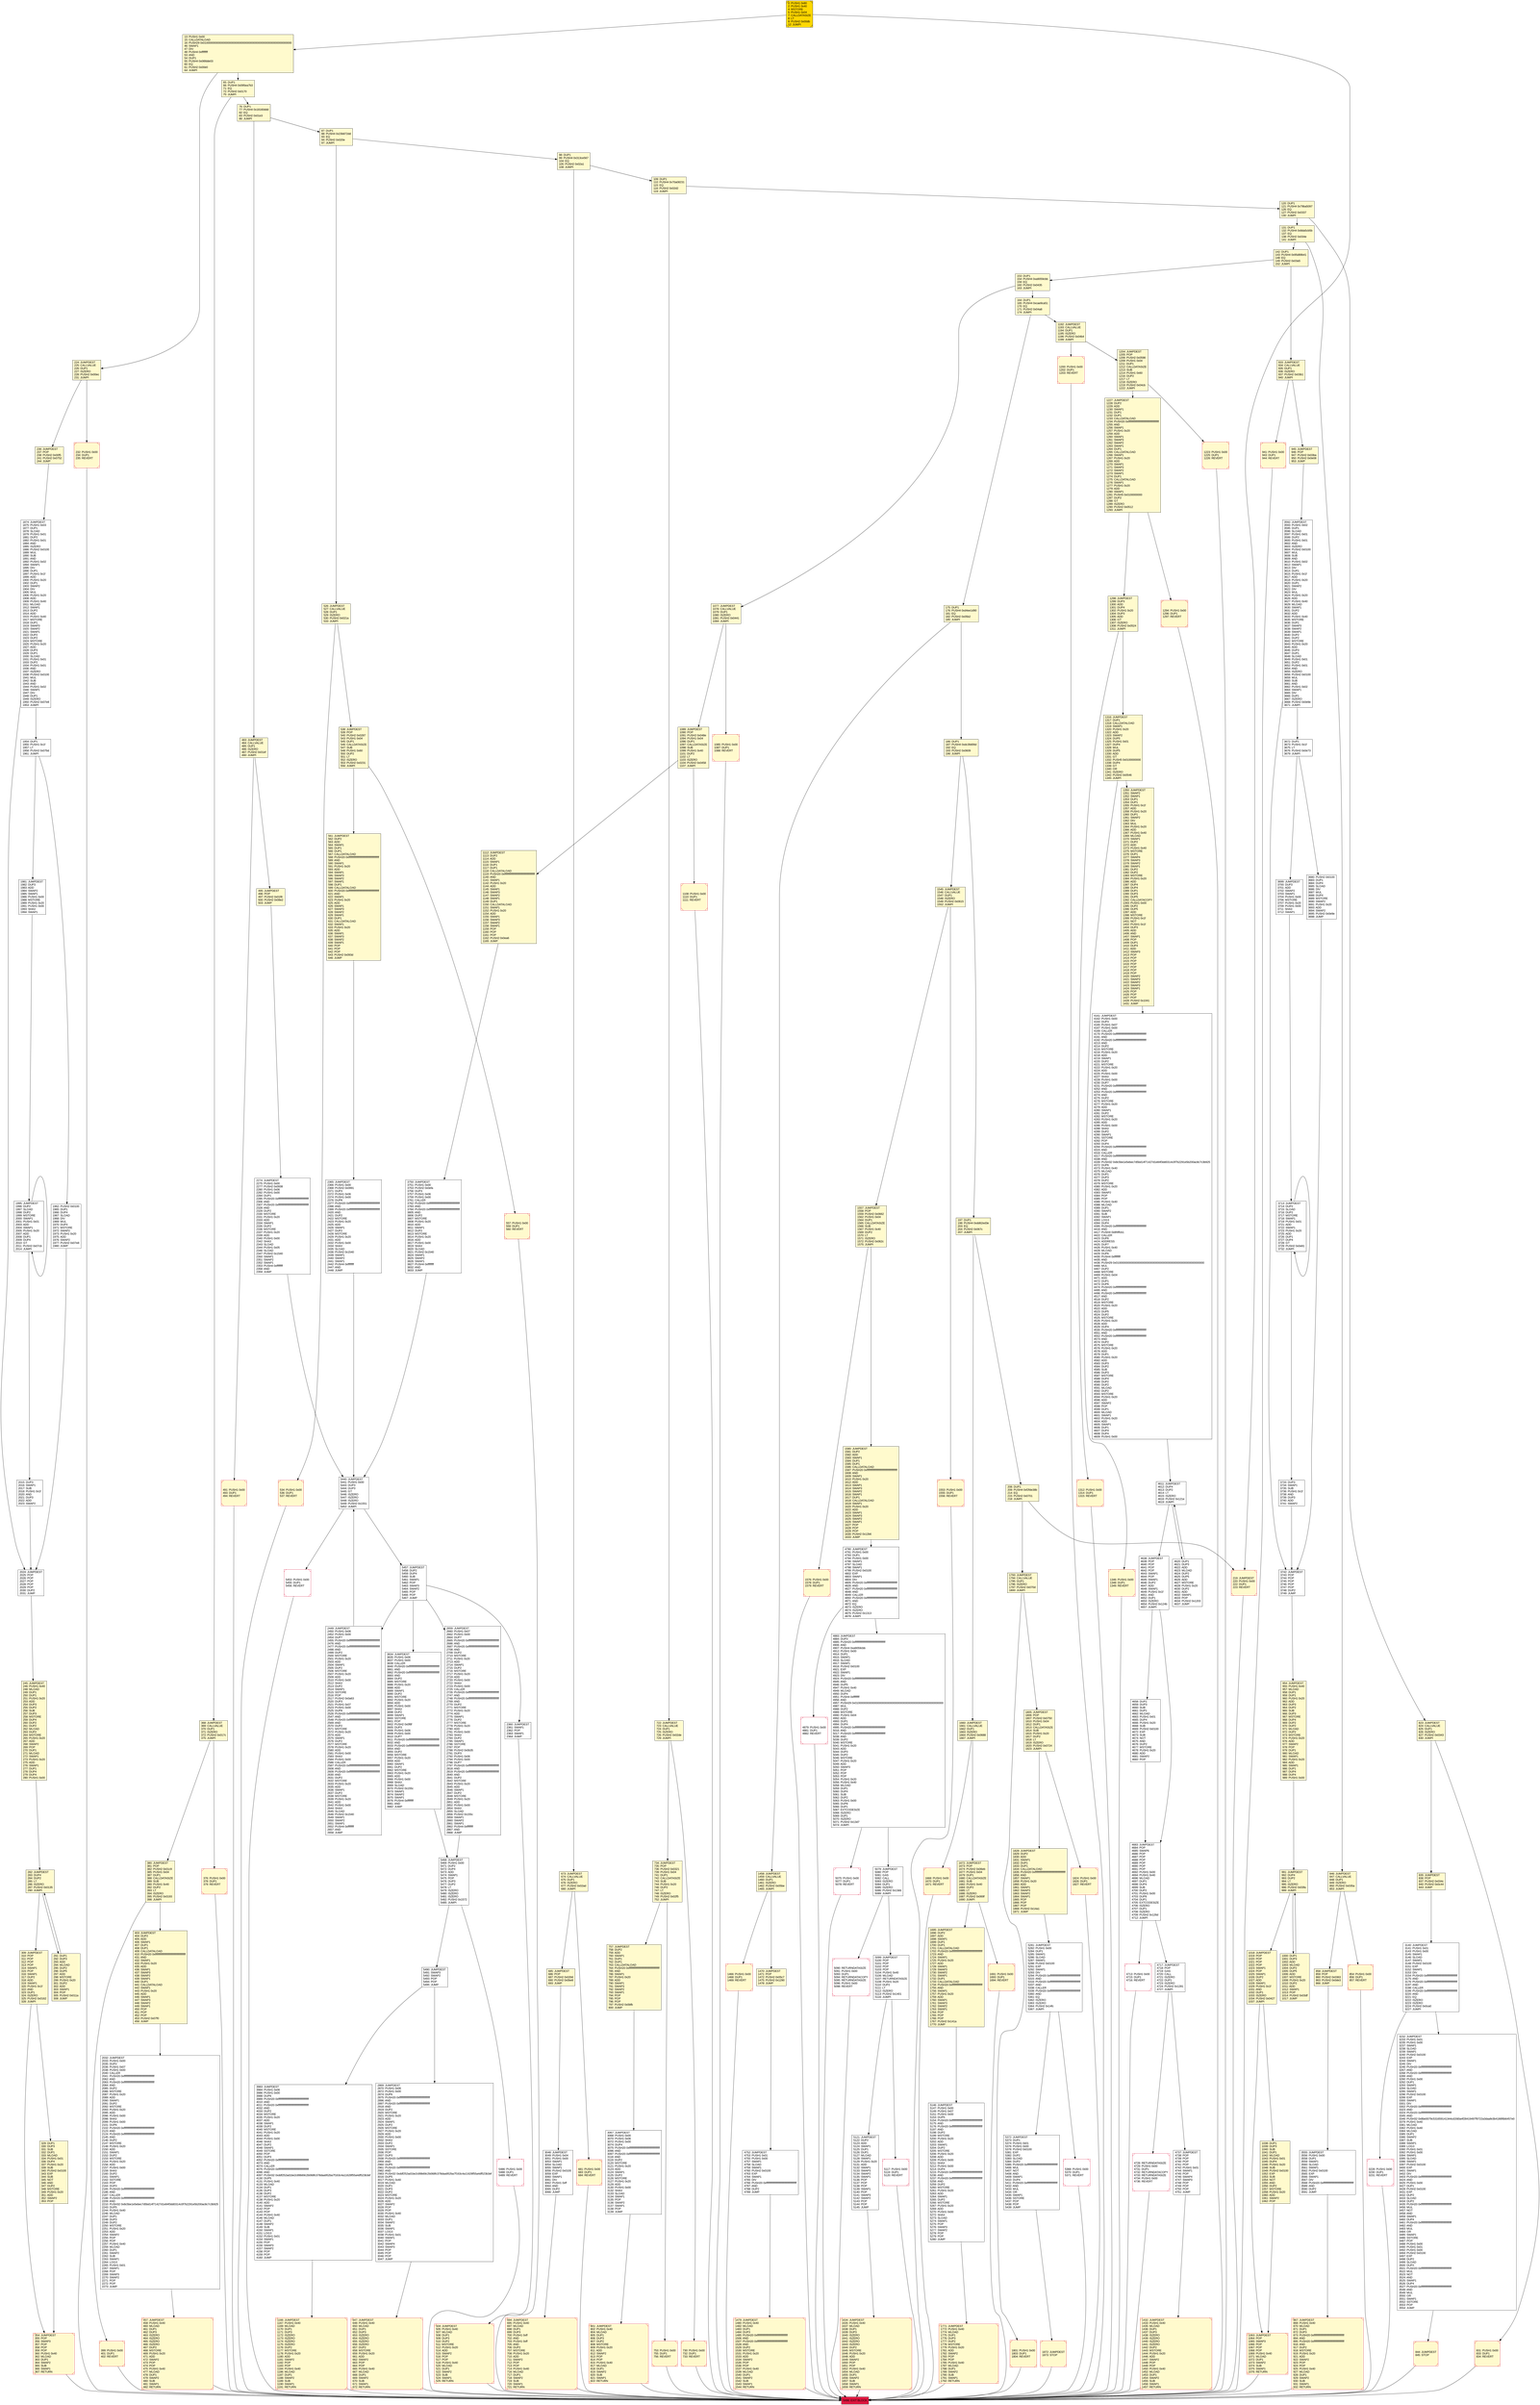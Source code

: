 digraph G {
bgcolor=transparent rankdir=UD;
node [shape=box style=filled color=black fillcolor=white fontname=arial fontcolor=black];
4611 [label="4611: JUMPDEST\l4612: DUP4\l4613: DUP2\l4614: LT\l4615: ISZERO\l4616: PUSH2 0x121e\l4619: JUMPI\l" ];
186 [label="186: DUP1\l187: PUSH4 0xdc39d06d\l192: EQ\l193: PUSH2 0x0609\l196: JUMPI\l" fillcolor=lemonchiffon ];
694 [label="694: JUMPDEST\l695: PUSH1 0x40\l697: MLOAD\l698: DUP1\l699: DUP3\l700: PUSH1 0xff\l702: AND\l703: PUSH1 0xff\l705: AND\l706: DUP2\l707: MSTORE\l708: PUSH1 0x20\l710: ADD\l711: SWAP2\l712: POP\l713: POP\l714: PUSH1 0x40\l716: MLOAD\l717: DUP1\l718: SWAP2\l719: SUB\l720: SWAP1\l721: RETURN\l" fillcolor=lemonchiffon shape=Msquare color=crimson ];
1038 [label="1038: DUP1\l1039: DUP3\l1040: SUB\l1041: DUP1\l1042: MLOAD\l1043: PUSH1 0x01\l1045: DUP4\l1046: PUSH1 0x20\l1048: SUB\l1049: PUSH2 0x0100\l1052: EXP\l1053: SUB\l1054: NOT\l1055: AND\l1056: DUP2\l1057: MSTORE\l1058: PUSH1 0x20\l1060: ADD\l1061: SWAP2\l1062: POP\l" fillcolor=lemonchiffon ];
681 [label="681: PUSH1 0x00\l683: DUP1\l684: REVERT\l" fillcolor=lemonchiffon shape=Msquare color=crimson ];
954 [label="954: JUMPDEST\l955: PUSH1 0x40\l957: MLOAD\l958: DUP1\l959: DUP1\l960: PUSH1 0x20\l962: ADD\l963: DUP3\l964: DUP2\l965: SUB\l966: DUP3\l967: MSTORE\l968: DUP4\l969: DUP2\l970: DUP2\l971: MLOAD\l972: DUP2\l973: MSTORE\l974: PUSH1 0x20\l976: ADD\l977: SWAP2\l978: POP\l979: DUP1\l980: MLOAD\l981: SWAP1\l982: PUSH1 0x20\l984: ADD\l985: SWAP1\l986: DUP1\l987: DUP4\l988: DUP4\l989: PUSH1 0x00\l" fillcolor=lemonchiffon ];
5468 [label="5468: JUMPDEST\l5469: PUSH1 0x00\l5471: DUP2\l5472: DUP4\l5473: ADD\l5474: SWAP1\l5475: POP\l5476: DUP3\l5477: DUP2\l5478: LT\l5479: ISZERO\l5480: ISZERO\l5481: ISZERO\l5482: PUSH2 0x1572\l5485: JUMPI\l" ];
823 [label="823: JUMPDEST\l824: CALLVALUE\l825: DUP1\l826: ISZERO\l827: PUSH2 0x0343\l830: JUMPI\l" fillcolor=lemonchiffon ];
941 [label="941: PUSH1 0x00\l943: DUP1\l944: REVERT\l" fillcolor=lemonchiffon shape=Msquare color=crimson ];
4752 [label="4752: JUMPDEST\l4753: PUSH1 0x01\l4755: PUSH1 0x00\l4757: SWAP1\l4758: SLOAD\l4759: SWAP1\l4760: PUSH2 0x0100\l4763: EXP\l4764: SWAP1\l4765: DIV\l4766: PUSH20 0xffffffffffffffffffffffffffffffffffffffff\l4787: AND\l4788: DUP2\l4789: JUMP\l" ];
291 [label="291: DUP1\l292: DUP3\l293: ADD\l294: MLOAD\l295: DUP2\l296: DUP5\l297: ADD\l298: MSTORE\l299: PUSH1 0x20\l301: DUP2\l302: ADD\l303: SWAP1\l304: POP\l305: PUSH2 0x011a\l308: JUMP\l" fillcolor=lemonchiffon ];
1200 [label="1200: PUSH1 0x00\l1202: DUP1\l1203: REVERT\l" fillcolor=lemonchiffon shape=Msquare color=crimson ];
380 [label="380: JUMPDEST\l381: POP\l382: PUSH2 0x01c9\l385: PUSH1 0x04\l387: DUP1\l388: CALLDATASIZE\l389: SUB\l390: PUSH1 0x40\l392: DUP2\l393: LT\l394: ISZERO\l395: PUSH2 0x0193\l398: JUMPI\l" fillcolor=lemonchiffon ];
13 [label="13: PUSH1 0x00\l15: CALLDATALOAD\l16: PUSH29 0x0100000000000000000000000000000000000000000000000000000000\l46: SWAP1\l47: DIV\l48: PUSH4 0xffffffff\l53: AND\l54: DUP1\l55: PUSH4 0x06fdde03\l60: EQ\l61: PUSH2 0x00e0\l64: JUMPI\l" fillcolor=lemonchiffon ];
153 [label="153: DUP1\l154: PUSH4 0xa9059cbb\l159: EQ\l160: PUSH2 0x0435\l163: JUMPI\l" fillcolor=lemonchiffon ];
1458 [label="1458: JUMPDEST\l1459: CALLVALUE\l1460: DUP1\l1461: ISZERO\l1462: PUSH2 0x05be\l1465: JUMPI\l" fillcolor=lemonchiffon ];
1350 [label="1350: JUMPDEST\l1351: SWAP2\l1352: SWAP1\l1353: DUP1\l1354: DUP1\l1355: PUSH1 0x1f\l1357: ADD\l1358: PUSH1 0x20\l1360: DUP1\l1361: SWAP2\l1362: DIV\l1363: MUL\l1364: PUSH1 0x20\l1366: ADD\l1367: PUSH1 0x40\l1369: MLOAD\l1370: SWAP1\l1371: DUP2\l1372: ADD\l1373: PUSH1 0x40\l1375: MSTORE\l1376: DUP1\l1377: SWAP4\l1378: SWAP3\l1379: SWAP2\l1380: SWAP1\l1381: DUP2\l1382: DUP2\l1383: MSTORE\l1384: PUSH1 0x20\l1386: ADD\l1387: DUP4\l1388: DUP4\l1389: DUP1\l1390: DUP3\l1391: DUP5\l1392: CALLDATACOPY\l1393: PUSH1 0x00\l1395: DUP2\l1396: DUP5\l1397: ADD\l1398: MSTORE\l1399: PUSH1 0x1f\l1401: NOT\l1402: PUSH1 0x1f\l1404: DUP3\l1405: ADD\l1406: AND\l1407: SWAP1\l1408: POP\l1409: DUP1\l1410: DUP4\l1411: ADD\l1412: SWAP3\l1413: POP\l1414: POP\l1415: POP\l1416: POP\l1417: POP\l1418: POP\l1419: POP\l1420: SWAP2\l1421: SWAP3\l1422: SWAP2\l1423: SWAP3\l1424: SWAP1\l1425: POP\l1426: POP\l1427: POP\l1428: PUSH2 0x1041\l1431: JUMP\l" fillcolor=lemonchiffon ];
1466 [label="1466: PUSH1 0x00\l1468: DUP1\l1469: REVERT\l" fillcolor=lemonchiffon shape=Msquare color=crimson ];
1580 [label="1580: JUMPDEST\l1581: DUP2\l1582: ADD\l1583: SWAP1\l1584: DUP1\l1585: DUP1\l1586: CALLDATALOAD\l1587: PUSH20 0xffffffffffffffffffffffffffffffffffffffff\l1608: AND\l1609: SWAP1\l1610: PUSH1 0x20\l1612: ADD\l1613: SWAP1\l1614: SWAP3\l1615: SWAP2\l1616: SWAP1\l1617: DUP1\l1618: CALLDATALOAD\l1619: SWAP1\l1620: PUSH1 0x20\l1622: ADD\l1623: SWAP1\l1624: SWAP3\l1625: SWAP2\l1626: SWAP1\l1627: POP\l1628: POP\l1629: POP\l1630: PUSH2 0x12b6\l1633: JUMP\l" fillcolor=lemonchiffon ];
3232 [label="3232: JUMPDEST\l3233: PUSH1 0x01\l3235: PUSH1 0x00\l3237: SWAP1\l3238: SLOAD\l3239: SWAP1\l3240: PUSH2 0x0100\l3243: EXP\l3244: SWAP1\l3245: DIV\l3246: PUSH20 0xffffffffffffffffffffffffffffffffffffffff\l3267: AND\l3268: PUSH20 0xffffffffffffffffffffffffffffffffffffffff\l3289: AND\l3290: PUSH1 0x00\l3292: DUP1\l3293: SWAP1\l3294: SLOAD\l3295: SWAP1\l3296: PUSH2 0x0100\l3299: EXP\l3300: SWAP1\l3301: DIV\l3302: PUSH20 0xffffffffffffffffffffffffffffffffffffffff\l3323: AND\l3324: PUSH20 0xffffffffffffffffffffffffffffffffffffffff\l3345: AND\l3346: PUSH32 0x8be0079c531659141344cd1fd0a4f28419497f9722a3daafe3b4186f6b6457e0\l3379: PUSH1 0x40\l3381: MLOAD\l3382: PUSH1 0x40\l3384: MLOAD\l3385: DUP1\l3386: SWAP2\l3387: SUB\l3388: SWAP1\l3389: LOG3\l3390: PUSH1 0x01\l3392: PUSH1 0x00\l3394: SWAP1\l3395: SLOAD\l3396: SWAP1\l3397: PUSH2 0x0100\l3400: EXP\l3401: SWAP1\l3402: DIV\l3403: PUSH20 0xffffffffffffffffffffffffffffffffffffffff\l3424: AND\l3425: PUSH1 0x00\l3427: DUP1\l3428: PUSH2 0x0100\l3431: EXP\l3432: DUP2\l3433: SLOAD\l3434: DUP2\l3435: PUSH20 0xffffffffffffffffffffffffffffffffffffffff\l3456: MUL\l3457: NOT\l3458: AND\l3459: SWAP1\l3460: DUP4\l3461: PUSH20 0xffffffffffffffffffffffffffffffffffffffff\l3482: AND\l3483: MUL\l3484: OR\l3485: SWAP1\l3486: SSTORE\l3487: POP\l3488: PUSH1 0x00\l3490: PUSH1 0x01\l3492: PUSH1 0x00\l3494: PUSH2 0x0100\l3497: EXP\l3498: DUP2\l3499: SLOAD\l3500: DUP2\l3501: PUSH20 0xffffffffffffffffffffffffffffffffffffffff\l3522: MUL\l3523: NOT\l3524: AND\l3525: SWAP1\l3526: DUP4\l3527: PUSH20 0xffffffffffffffffffffffffffffffffffffffff\l3548: AND\l3549: MUL\l3550: OR\l3551: SWAP1\l3552: SSTORE\l3553: POP\l3554: JUMP\l" ];
3680 [label="3680: PUSH2 0x0100\l3683: DUP1\l3684: DUP4\l3685: SLOAD\l3686: DIV\l3687: MUL\l3688: DUP4\l3689: MSTORE\l3690: SWAP2\l3691: PUSH1 0x20\l3693: ADD\l3694: SWAP2\l3695: PUSH2 0x0e9e\l3698: JUMP\l" ];
3592 [label="3592: JUMPDEST\l3593: PUSH1 0x02\l3595: DUP1\l3596: SLOAD\l3597: PUSH1 0x01\l3599: DUP2\l3600: PUSH1 0x01\l3602: AND\l3603: ISZERO\l3604: PUSH2 0x0100\l3607: MUL\l3608: SUB\l3609: AND\l3610: PUSH1 0x02\l3612: SWAP1\l3613: DIV\l3614: DUP1\l3615: PUSH1 0x1f\l3617: ADD\l3618: PUSH1 0x20\l3620: DUP1\l3621: SWAP2\l3622: DIV\l3623: MUL\l3624: PUSH1 0x20\l3626: ADD\l3627: PUSH1 0x40\l3629: MLOAD\l3630: SWAP1\l3631: DUP2\l3632: ADD\l3633: PUSH1 0x40\l3635: MSTORE\l3636: DUP1\l3637: SWAP3\l3638: SWAP2\l3639: SWAP1\l3640: DUP2\l3641: DUP2\l3642: MSTORE\l3643: PUSH1 0x20\l3645: ADD\l3646: DUP3\l3647: DUP1\l3648: SLOAD\l3649: PUSH1 0x01\l3651: DUP2\l3652: PUSH1 0x01\l3654: AND\l3655: ISZERO\l3656: PUSH2 0x0100\l3659: MUL\l3660: SUB\l3661: AND\l3662: PUSH1 0x02\l3664: SWAP1\l3665: DIV\l3666: DUP1\l3667: ISZERO\l3668: PUSH2 0x0e9e\l3671: JUMPI\l" ];
1668 [label="1668: PUSH1 0x00\l1670: DUP1\l1671: REVERT\l" fillcolor=lemonchiffon shape=Msquare color=crimson ];
1545 [label="1545: JUMPDEST\l1546: CALLVALUE\l1547: DUP1\l1548: ISZERO\l1549: PUSH2 0x0615\l1552: JUMPI\l" fillcolor=lemonchiffon ];
1695 [label="1695: JUMPDEST\l1696: DUP2\l1697: ADD\l1698: SWAP1\l1699: DUP1\l1700: DUP1\l1701: CALLDATALOAD\l1702: PUSH20 0xffffffffffffffffffffffffffffffffffffffff\l1723: AND\l1724: SWAP1\l1725: PUSH1 0x20\l1727: ADD\l1728: SWAP1\l1729: SWAP3\l1730: SWAP2\l1731: SWAP1\l1732: DUP1\l1733: CALLDATALOAD\l1734: PUSH20 0xffffffffffffffffffffffffffffffffffffffff\l1755: AND\l1756: SWAP1\l1757: PUSH1 0x20\l1759: ADD\l1760: SWAP1\l1761: SWAP3\l1762: SWAP2\l1763: SWAP1\l1764: POP\l1765: POP\l1766: POP\l1767: PUSH2 0x141a\l1770: JUMP\l" fillcolor=lemonchiffon ];
131 [label="131: DUP1\l132: PUSH4 0x8da5cb5b\l137: EQ\l138: PUSH2 0x034e\l141: JUMPI\l" fillcolor=lemonchiffon ];
0 [label="0: PUSH1 0x80\l2: PUSH1 0x40\l4: MSTORE\l5: PUSH1 0x04\l7: CALLDATASIZE\l8: LT\l9: PUSH2 0x00db\l12: JUMPI\l" fillcolor=lemonchiffon shape=Msquare fillcolor=gold ];
399 [label="399: PUSH1 0x00\l401: DUP1\l402: REVERT\l" fillcolor=lemonchiffon shape=Msquare color=crimson ];
526 [label="526: JUMPDEST\l527: CALLVALUE\l528: DUP1\l529: ISZERO\l530: PUSH2 0x021a\l533: JUMPI\l" fillcolor=lemonchiffon ];
867 [label="867: JUMPDEST\l868: PUSH1 0x40\l870: MLOAD\l871: DUP1\l872: DUP3\l873: PUSH20 0xffffffffffffffffffffffffffffffffffffffff\l894: AND\l895: PUSH20 0xffffffffffffffffffffffffffffffffffffffff\l916: AND\l917: DUP2\l918: MSTORE\l919: PUSH1 0x20\l921: ADD\l922: SWAP2\l923: POP\l924: POP\l925: PUSH1 0x40\l927: MLOAD\l928: DUP1\l929: SWAP2\l930: SUB\l931: SWAP1\l932: RETURN\l" fillcolor=lemonchiffon shape=Msquare color=crimson ];
5099 [label="5099: JUMPDEST\l5100: POP\l5101: POP\l5102: POP\l5103: POP\l5104: PUSH1 0x40\l5106: MLOAD\l5107: RETURNDATASIZE\l5108: PUSH1 0x20\l5110: DUP2\l5111: LT\l5112: ISZERO\l5113: PUSH2 0x1401\l5116: JUMPI\l" ];
76 [label="76: DUP1\l77: PUSH4 0x18160ddd\l82: EQ\l83: PUSH2 0x01e3\l86: JUMPI\l" fillcolor=lemonchiffon ];
3048 [label="3048: JUMPDEST\l3049: PUSH1 0x04\l3051: PUSH1 0x00\l3053: SWAP1\l3054: SLOAD\l3055: SWAP1\l3056: PUSH2 0x0100\l3059: EXP\l3060: SWAP1\l3061: DIV\l3062: PUSH1 0xff\l3064: AND\l3065: DUP2\l3066: JUMP\l" ];
933 [label="933: JUMPDEST\l934: CALLVALUE\l935: DUP1\l936: ISZERO\l937: PUSH2 0x03b1\l940: JUMPI\l" fillcolor=lemonchiffon ];
197 [label="197: DUP1\l198: PUSH4 0xdd62ed3e\l203: EQ\l204: PUSH2 0x067c\l207: JUMPI\l" fillcolor=lemonchiffon ];
4737 [label="4737: JUMPDEST\l4738: POP\l4739: POP\l4740: POP\l4741: POP\l4742: PUSH1 0x01\l4744: SWAP1\l4745: POP\l4746: SWAP4\l4747: SWAP3\l4748: POP\l4749: POP\l4750: POP\l4751: JUMP\l" ];
1077 [label="1077: JUMPDEST\l1078: CALLVALUE\l1079: DUP1\l1080: ISZERO\l1081: PUSH2 0x0441\l1084: JUMPI\l" fillcolor=lemonchiffon ];
4658 [label="4658: DUP1\l4659: DUP3\l4660: SUB\l4661: DUP1\l4662: MLOAD\l4663: PUSH1 0x01\l4665: DUP4\l4666: PUSH1 0x20\l4668: SUB\l4669: PUSH2 0x0100\l4672: EXP\l4673: SUB\l4674: NOT\l4675: AND\l4676: DUP2\l4677: MSTORE\l4678: PUSH1 0x20\l4680: ADD\l4681: SWAP2\l4682: POP\l" ];
1691 [label="1691: PUSH1 0x00\l1693: DUP1\l1694: REVERT\l" fillcolor=lemonchiffon shape=Msquare color=crimson ];
1962 [label="1962: PUSH2 0x0100\l1965: DUP1\l1966: DUP4\l1967: SLOAD\l1968: DIV\l1969: MUL\l1970: DUP4\l1971: MSTORE\l1972: SWAP2\l1973: PUSH1 0x20\l1975: ADD\l1976: SWAP2\l1977: PUSH2 0x07e8\l1980: JUMP\l" ];
3228 [label="3228: PUSH1 0x00\l3230: DUP1\l3231: REVERT\l" shape=Msquare color=crimson ];
3672 [label="3672: DUP1\l3673: PUSH1 0x1f\l3675: LT\l3676: PUSH2 0x0e73\l3679: JUMPI\l" ];
329 [label="329: DUP1\l330: DUP3\l331: SUB\l332: DUP1\l333: MLOAD\l334: PUSH1 0x01\l336: DUP4\l337: PUSH1 0x20\l339: SUB\l340: PUSH2 0x0100\l343: EXP\l344: SUB\l345: NOT\l346: AND\l347: DUP2\l348: MSTORE\l349: PUSH1 0x20\l351: ADD\l352: SWAP2\l353: POP\l" fillcolor=lemonchiffon ];
5440 [label="5440: JUMPDEST\l5441: PUSH1 0x00\l5443: DUP3\l5444: DUP3\l5445: GT\l5446: ISZERO\l5447: ISZERO\l5448: ISZERO\l5449: PUSH2 0x1551\l5452: JUMPI\l" ];
561 [label="561: JUMPDEST\l562: DUP2\l563: ADD\l564: SWAP1\l565: DUP1\l566: DUP1\l567: CALLDATALOAD\l568: PUSH20 0xffffffffffffffffffffffffffffffffffffffff\l589: AND\l590: SWAP1\l591: PUSH1 0x20\l593: ADD\l594: SWAP1\l595: SWAP3\l596: SWAP2\l597: SWAP1\l598: DUP1\l599: CALLDATALOAD\l600: PUSH20 0xffffffffffffffffffffffffffffffffffffffff\l621: AND\l622: SWAP1\l623: PUSH1 0x20\l625: ADD\l626: SWAP1\l627: SWAP3\l628: SWAP2\l629: SWAP1\l630: DUP1\l631: CALLDATALOAD\l632: SWAP1\l633: PUSH1 0x20\l635: ADD\l636: SWAP1\l637: SWAP3\l638: SWAP2\l639: SWAP1\l640: POP\l641: POP\l642: POP\l643: PUSH2 0x093d\l646: JUMP\l" fillcolor=lemonchiffon ];
4683 [label="4683: JUMPDEST\l4684: POP\l4685: SWAP6\l4686: POP\l4687: POP\l4688: POP\l4689: POP\l4690: POP\l4691: POP\l4692: PUSH1 0x00\l4694: PUSH1 0x40\l4696: MLOAD\l4697: DUP1\l4698: DUP4\l4699: SUB\l4700: DUP2\l4701: PUSH1 0x00\l4703: DUP8\l4704: DUP1\l4705: EXTCODESIZE\l4706: ISZERO\l4707: DUP1\l4708: ISZERO\l4709: PUSH2 0x126d\l4712: JUMPI\l" ];
245 [label="245: JUMPDEST\l246: PUSH1 0x40\l248: MLOAD\l249: DUP1\l250: DUP1\l251: PUSH1 0x20\l253: ADD\l254: DUP3\l255: DUP2\l256: SUB\l257: DUP3\l258: MSTORE\l259: DUP4\l260: DUP2\l261: DUP2\l262: MLOAD\l263: DUP2\l264: MSTORE\l265: PUSH1 0x20\l267: ADD\l268: SWAP2\l269: POP\l270: DUP1\l271: MLOAD\l272: SWAP1\l273: PUSH1 0x20\l275: ADD\l276: SWAP1\l277: DUP1\l278: DUP4\l279: DUP4\l280: PUSH1 0x00\l" fillcolor=lemonchiffon ];
1227 [label="1227: JUMPDEST\l1228: DUP2\l1229: ADD\l1230: SWAP1\l1231: DUP1\l1232: DUP1\l1233: CALLDATALOAD\l1234: PUSH20 0xffffffffffffffffffffffffffffffffffffffff\l1255: AND\l1256: SWAP1\l1257: PUSH1 0x20\l1259: ADD\l1260: SWAP1\l1261: SWAP3\l1262: SWAP2\l1263: SWAP1\l1264: DUP1\l1265: CALLDATALOAD\l1266: SWAP1\l1267: PUSH1 0x20\l1269: ADD\l1270: SWAP1\l1271: SWAP3\l1272: SWAP2\l1273: SWAP1\l1274: DUP1\l1275: CALLDATALOAD\l1276: SWAP1\l1277: PUSH1 0x20\l1279: ADD\l1280: SWAP1\l1281: PUSH5 0x0100000000\l1287: DUP2\l1288: GT\l1289: ISZERO\l1290: PUSH2 0x0512\l1293: JUMPI\l" fillcolor=lemonchiffon ];
232 [label="232: PUSH1 0x00\l234: DUP1\l235: REVERT\l" fillcolor=lemonchiffon shape=Msquare color=crimson ];
491 [label="491: PUSH1 0x00\l493: DUP1\l494: REVERT\l" fillcolor=lemonchiffon shape=Msquare color=crimson ];
5490 [label="5490: JUMPDEST\l5491: SWAP3\l5492: SWAP2\l5493: POP\l5494: POP\l5495: JUMP\l" ];
504 [label="504: JUMPDEST\l505: PUSH1 0x40\l507: MLOAD\l508: DUP1\l509: DUP3\l510: DUP2\l511: MSTORE\l512: PUSH1 0x20\l514: ADD\l515: SWAP2\l516: POP\l517: POP\l518: PUSH1 0x40\l520: MLOAD\l521: DUP1\l522: SWAP2\l523: SUB\l524: SWAP1\l525: RETURN\l" fillcolor=lemonchiffon shape=Msquare color=crimson ];
3983 [label="3983: JUMPDEST\l3984: PUSH1 0x06\l3986: PUSH1 0x00\l3988: DUP6\l3989: PUSH20 0xffffffffffffffffffffffffffffffffffffffff\l4010: AND\l4011: PUSH20 0xffffffffffffffffffffffffffffffffffffffff\l4032: AND\l4033: DUP2\l4034: MSTORE\l4035: PUSH1 0x20\l4037: ADD\l4038: SWAP1\l4039: DUP2\l4040: MSTORE\l4041: PUSH1 0x20\l4043: ADD\l4044: PUSH1 0x00\l4046: SHA3\l4047: DUP2\l4048: SWAP1\l4049: SSTORE\l4050: POP\l4051: DUP3\l4052: PUSH20 0xffffffffffffffffffffffffffffffffffffffff\l4073: AND\l4074: CALLER\l4075: PUSH20 0xffffffffffffffffffffffffffffffffffffffff\l4096: AND\l4097: PUSH32 0xddf252ad1be2c89b69c2b068fc378daa952ba7f163c4a11628f55a4df523b3ef\l4130: DUP5\l4131: PUSH1 0x40\l4133: MLOAD\l4134: DUP1\l4135: DUP3\l4136: DUP2\l4137: MSTORE\l4138: PUSH1 0x20\l4140: ADD\l4141: SWAP2\l4142: POP\l4143: POP\l4144: PUSH1 0x40\l4146: MLOAD\l4147: DUP1\l4148: SWAP2\l4149: SUB\l4150: SWAP1\l4151: LOG3\l4152: PUSH1 0x01\l4154: SWAP1\l4155: POP\l4156: SWAP3\l4157: SWAP2\l4158: POP\l4159: POP\l4160: JUMP\l" ];
1018 [label="1018: JUMPDEST\l1019: POP\l1020: POP\l1021: POP\l1022: POP\l1023: SWAP1\l1024: POP\l1025: SWAP1\l1026: DUP2\l1027: ADD\l1028: SWAP1\l1029: PUSH1 0x1f\l1031: AND\l1032: DUP1\l1033: ISZERO\l1034: PUSH2 0x0427\l1037: JUMPI\l" fillcolor=lemonchiffon ];
753 [label="753: PUSH1 0x00\l755: DUP1\l756: REVERT\l" fillcolor=lemonchiffon shape=Msquare color=crimson ];
1316 [label="1316: JUMPDEST\l1317: DUP1\l1318: CALLDATALOAD\l1319: SWAP1\l1320: PUSH1 0x20\l1322: ADD\l1323: SWAP2\l1324: DUP5\l1325: PUSH1 0x01\l1327: DUP4\l1328: MUL\l1329: DUP5\l1330: ADD\l1331: GT\l1332: PUSH5 0x0100000000\l1338: DUP4\l1339: GT\l1340: OR\l1341: ISZERO\l1342: PUSH2 0x0546\l1345: JUMPI\l" fillcolor=lemonchiffon ];
2365 [label="2365: JUMPDEST\l2366: PUSH1 0x00\l2368: PUSH2 0x0991\l2371: DUP3\l2372: PUSH1 0x06\l2374: PUSH1 0x00\l2376: DUP8\l2377: PUSH20 0xffffffffffffffffffffffffffffffffffffffff\l2398: AND\l2399: PUSH20 0xffffffffffffffffffffffffffffffffffffffff\l2420: AND\l2421: DUP2\l2422: MSTORE\l2423: PUSH1 0x20\l2425: ADD\l2426: SWAP1\l2427: DUP2\l2428: MSTORE\l2429: PUSH1 0x20\l2431: ADD\l2432: PUSH1 0x00\l2434: SHA3\l2435: SLOAD\l2436: PUSH2 0x1540\l2439: SWAP1\l2440: SWAP2\l2441: SWAP1\l2442: PUSH4 0xffffffff\l2447: AND\l2448: JUMP\l" ];
835 [label="835: JUMPDEST\l836: POP\l837: PUSH2 0x034c\l840: PUSH2 0x0c44\l843: JUMP\l" fillcolor=lemonchiffon ];
685 [label="685: JUMPDEST\l686: POP\l687: PUSH2 0x02b6\l690: PUSH2 0x0be8\l693: JUMP\l" fillcolor=lemonchiffon ];
142 [label="142: DUP1\l143: PUSH4 0x95d89b41\l148: EQ\l149: PUSH2 0x03a5\l152: JUMPI\l" fillcolor=lemonchiffon ];
1771 [label="1771: JUMPDEST\l1772: PUSH1 0x40\l1774: MLOAD\l1775: DUP1\l1776: DUP3\l1777: DUP2\l1778: MSTORE\l1779: PUSH1 0x20\l1781: ADD\l1782: SWAP2\l1783: POP\l1784: POP\l1785: PUSH1 0x40\l1787: MLOAD\l1788: DUP1\l1789: SWAP2\l1790: SUB\l1791: SWAP1\l1792: RETURN\l" fillcolor=lemonchiffon shape=Msquare color=crimson ];
5368 [label="5368: PUSH1 0x00\l5370: DUP1\l5371: REVERT\l" shape=Msquare color=crimson ];
1995 [label="1995: JUMPDEST\l1996: DUP2\l1997: SLOAD\l1998: DUP2\l1999: MSTORE\l2000: SWAP1\l2001: PUSH1 0x01\l2003: ADD\l2004: SWAP1\l2005: PUSH1 0x20\l2007: ADD\l2008: DUP1\l2009: DUP4\l2010: GT\l2011: PUSH2 0x07cb\l2014: JUMPI\l" ];
5121 [label="5121: JUMPDEST\l5122: DUP2\l5123: ADD\l5124: SWAP1\l5125: DUP1\l5126: DUP1\l5127: MLOAD\l5128: SWAP1\l5129: PUSH1 0x20\l5131: ADD\l5132: SWAP1\l5133: SWAP3\l5134: SWAP2\l5135: SWAP1\l5136: POP\l5137: POP\l5138: POP\l5139: SWAP1\l5140: POP\l5141: SWAP3\l5142: SWAP2\l5143: POP\l5144: POP\l5145: JUMP\l" ];
5117 [label="5117: PUSH1 0x00\l5119: DUP1\l5120: REVERT\l" shape=Msquare color=crimson ];
1000 [label="1000: DUP1\l1001: DUP3\l1002: ADD\l1003: MLOAD\l1004: DUP2\l1005: DUP5\l1006: ADD\l1007: MSTORE\l1008: PUSH1 0x20\l1010: DUP2\l1011: ADD\l1012: SWAP1\l1013: POP\l1014: PUSH2 0x03df\l1017: JUMP\l" fillcolor=lemonchiffon ];
1634 [label="1634: JUMPDEST\l1635: PUSH1 0x40\l1637: MLOAD\l1638: DUP1\l1639: DUP3\l1640: ISZERO\l1641: ISZERO\l1642: ISZERO\l1643: ISZERO\l1644: DUP2\l1645: MSTORE\l1646: PUSH1 0x20\l1648: ADD\l1649: SWAP2\l1650: POP\l1651: POP\l1652: PUSH1 0x40\l1654: MLOAD\l1655: DUP1\l1656: SWAP2\l1657: SUB\l1658: SWAP1\l1659: RETURN\l" fillcolor=lemonchiffon shape=Msquare color=crimson ];
4161 [label="4161: JUMPDEST\l4162: PUSH1 0x00\l4164: DUP3\l4165: PUSH1 0x07\l4167: PUSH1 0x00\l4169: CALLER\l4170: PUSH20 0xffffffffffffffffffffffffffffffffffffffff\l4191: AND\l4192: PUSH20 0xffffffffffffffffffffffffffffffffffffffff\l4213: AND\l4214: DUP2\l4215: MSTORE\l4216: PUSH1 0x20\l4218: ADD\l4219: SWAP1\l4220: DUP2\l4221: MSTORE\l4222: PUSH1 0x20\l4224: ADD\l4225: PUSH1 0x00\l4227: SHA3\l4228: PUSH1 0x00\l4230: DUP7\l4231: PUSH20 0xffffffffffffffffffffffffffffffffffffffff\l4252: AND\l4253: PUSH20 0xffffffffffffffffffffffffffffffffffffffff\l4274: AND\l4275: DUP2\l4276: MSTORE\l4277: PUSH1 0x20\l4279: ADD\l4280: SWAP1\l4281: DUP2\l4282: MSTORE\l4283: PUSH1 0x20\l4285: ADD\l4286: PUSH1 0x00\l4288: SHA3\l4289: DUP2\l4290: SWAP1\l4291: SSTORE\l4292: POP\l4293: DUP4\l4294: PUSH20 0xffffffffffffffffffffffffffffffffffffffff\l4315: AND\l4316: CALLER\l4317: PUSH20 0xffffffffffffffffffffffffffffffffffffffff\l4338: AND\l4339: PUSH32 0x8c5be1e5ebec7d5bd14f71427d1e84f3dd0314c0f7b2291e5b200ac8c7c3b925\l4372: DUP6\l4373: PUSH1 0x40\l4375: MLOAD\l4376: DUP1\l4377: DUP3\l4378: DUP2\l4379: MSTORE\l4380: PUSH1 0x20\l4382: ADD\l4383: SWAP2\l4384: POP\l4385: POP\l4386: PUSH1 0x40\l4388: MLOAD\l4389: DUP1\l4390: SWAP2\l4391: SUB\l4392: SWAP1\l4393: LOG3\l4394: DUP4\l4395: PUSH20 0xffffffffffffffffffffffffffffffffffffffff\l4416: AND\l4417: PUSH4 0x8f4ffcb1\l4422: CALLER\l4423: DUP6\l4424: ADDRESS\l4425: DUP7\l4426: PUSH1 0x40\l4428: MLOAD\l4429: DUP6\l4430: PUSH4 0xffffffff\l4435: AND\l4436: PUSH29 0x0100000000000000000000000000000000000000000000000000000000\l4466: MUL\l4467: DUP2\l4468: MSTORE\l4469: PUSH1 0x04\l4471: ADD\l4472: DUP1\l4473: DUP6\l4474: PUSH20 0xffffffffffffffffffffffffffffffffffffffff\l4495: AND\l4496: PUSH20 0xffffffffffffffffffffffffffffffffffffffff\l4517: AND\l4518: DUP2\l4519: MSTORE\l4520: PUSH1 0x20\l4522: ADD\l4523: DUP5\l4524: DUP2\l4525: MSTORE\l4526: PUSH1 0x20\l4528: ADD\l4529: DUP4\l4530: PUSH20 0xffffffffffffffffffffffffffffffffffffffff\l4551: AND\l4552: PUSH20 0xffffffffffffffffffffffffffffffffffffffff\l4573: AND\l4574: DUP2\l4575: MSTORE\l4576: PUSH1 0x20\l4578: ADD\l4579: DUP1\l4580: PUSH1 0x20\l4582: ADD\l4583: DUP3\l4584: DUP2\l4585: SUB\l4586: DUP3\l4587: MSTORE\l4588: DUP4\l4589: DUP2\l4590: DUP2\l4591: MLOAD\l4592: DUP2\l4593: MSTORE\l4594: PUSH1 0x20\l4596: ADD\l4597: SWAP2\l4598: POP\l4599: DUP1\l4600: MLOAD\l4601: SWAP1\l4602: PUSH1 0x20\l4604: ADD\l4605: SWAP1\l4606: DUP1\l4607: DUP4\l4608: DUP4\l4609: PUSH1 0x00\l" ];
4728 [label="4728: RETURNDATASIZE\l4729: PUSH1 0x00\l4731: DUP1\l4732: RETURNDATACOPY\l4733: RETURNDATASIZE\l4734: PUSH1 0x00\l4736: REVERT\l" shape=Msquare color=crimson ];
87 [label="87: DUP1\l88: PUSH4 0x23b872dd\l93: EQ\l94: PUSH2 0x020e\l97: JUMPI\l" fillcolor=lemonchiffon ];
2274 [label="2274: JUMPDEST\l2275: PUSH1 0x00\l2277: PUSH2 0x0938\l2280: PUSH1 0x06\l2282: PUSH1 0x00\l2284: DUP1\l2285: PUSH20 0xffffffffffffffffffffffffffffffffffffffff\l2306: AND\l2307: PUSH20 0xffffffffffffffffffffffffffffffffffffffff\l2328: AND\l2329: DUP2\l2330: MSTORE\l2331: PUSH1 0x20\l2333: ADD\l2334: SWAP1\l2335: DUP2\l2336: MSTORE\l2337: PUSH1 0x20\l2339: ADD\l2340: PUSH1 0x00\l2342: SHA3\l2343: SLOAD\l2344: PUSH1 0x05\l2346: SLOAD\l2347: PUSH2 0x1540\l2350: SWAP1\l2351: SWAP2\l2352: SWAP1\l2353: PUSH4 0xffffffff\l2358: AND\l2359: JUMP\l" ];
1223 [label="1223: PUSH1 0x00\l1225: DUP1\l1226: REVERT\l" fillcolor=lemonchiffon shape=Msquare color=crimson ];
2659 [label="2659: JUMPDEST\l2660: PUSH1 0x07\l2662: PUSH1 0x00\l2664: DUP7\l2665: PUSH20 0xffffffffffffffffffffffffffffffffffffffff\l2686: AND\l2687: PUSH20 0xffffffffffffffffffffffffffffffffffffffff\l2708: AND\l2709: DUP2\l2710: MSTORE\l2711: PUSH1 0x20\l2713: ADD\l2714: SWAP1\l2715: DUP2\l2716: MSTORE\l2717: PUSH1 0x20\l2719: ADD\l2720: PUSH1 0x00\l2722: SHA3\l2723: PUSH1 0x00\l2725: CALLER\l2726: PUSH20 0xffffffffffffffffffffffffffffffffffffffff\l2747: AND\l2748: PUSH20 0xffffffffffffffffffffffffffffffffffffffff\l2769: AND\l2770: DUP2\l2771: MSTORE\l2772: PUSH1 0x20\l2774: ADD\l2775: SWAP1\l2776: DUP2\l2777: MSTORE\l2778: PUSH1 0x20\l2780: ADD\l2781: PUSH1 0x00\l2783: SHA3\l2784: DUP2\l2785: SWAP1\l2786: SSTORE\l2787: POP\l2788: PUSH2 0x0b35\l2791: DUP3\l2792: PUSH1 0x06\l2794: PUSH1 0x00\l2796: DUP7\l2797: PUSH20 0xffffffffffffffffffffffffffffffffffffffff\l2818: AND\l2819: PUSH20 0xffffffffffffffffffffffffffffffffffffffff\l2840: AND\l2841: DUP2\l2842: MSTORE\l2843: PUSH1 0x20\l2845: ADD\l2846: SWAP1\l2847: DUP2\l2848: MSTORE\l2849: PUSH1 0x20\l2851: ADD\l2852: PUSH1 0x00\l2854: SHA3\l2855: SLOAD\l2856: PUSH2 0x155c\l2859: SWAP1\l2860: SWAP2\l2861: SWAP1\l2862: PUSH4 0xffffffff\l2867: AND\l2868: JUMP\l" ];
5457 [label="5457: JUMPDEST\l5458: DUP2\l5459: DUP4\l5460: SUB\l5461: SWAP1\l5462: POP\l5463: SWAP3\l5464: SWAP2\l5465: POP\l5466: POP\l5467: JUMP\l" ];
3699 [label="3699: JUMPDEST\l3700: DUP3\l3701: ADD\l3702: SWAP2\l3703: SWAP1\l3704: PUSH1 0x00\l3706: MSTORE\l3707: PUSH1 0x20\l3709: PUSH1 0x00\l3711: SHA3\l3712: SWAP1\l" ];
2360 [label="2360: JUMPDEST\l2361: SWAP1\l2362: POP\l2363: SWAP1\l2364: JUMP\l" ];
1192 [label="1192: JUMPDEST\l1193: CALLVALUE\l1194: DUP1\l1195: ISZERO\l1196: PUSH2 0x04b4\l1199: JUMPI\l" fillcolor=lemonchiffon ];
858 [label="858: JUMPDEST\l859: POP\l860: PUSH2 0x0363\l863: PUSH2 0x0de3\l866: JUMP\l" fillcolor=lemonchiffon ];
1298 [label="1298: JUMPDEST\l1299: DUP3\l1300: ADD\l1301: DUP4\l1302: PUSH1 0x20\l1304: DUP3\l1305: ADD\l1306: GT\l1307: ISZERO\l1308: PUSH2 0x0524\l1311: JUMPI\l" fillcolor=lemonchiffon ];
1793 [label="1793: JUMPDEST\l1794: CALLVALUE\l1795: DUP1\l1796: ISZERO\l1797: PUSH2 0x070d\l1800: JUMPI\l" fillcolor=lemonchiffon ];
5281 [label="5281: JUMPDEST\l5282: PUSH1 0x00\l5284: DUP1\l5285: SWAP1\l5286: SLOAD\l5287: SWAP1\l5288: PUSH2 0x0100\l5291: EXP\l5292: SWAP1\l5293: DIV\l5294: PUSH20 0xffffffffffffffffffffffffffffffffffffffff\l5315: AND\l5316: PUSH20 0xffffffffffffffffffffffffffffffffffffffff\l5337: AND\l5338: CALLER\l5339: PUSH20 0xffffffffffffffffffffffffffffffffffffffff\l5360: AND\l5361: EQ\l5362: ISZERO\l5363: ISZERO\l5364: PUSH2 0x14fc\l5367: JUMPI\l" ];
846 [label="846: JUMPDEST\l847: CALLVALUE\l848: DUP1\l849: ISZERO\l850: PUSH2 0x035a\l853: JUMPI\l" fillcolor=lemonchiffon ];
4717 [label="4717: JUMPDEST\l4718: POP\l4719: GAS\l4720: CALL\l4721: ISZERO\l4722: DUP1\l4723: ISZERO\l4724: PUSH2 0x1281\l4727: JUMPI\l" ];
673 [label="673: JUMPDEST\l674: CALLVALUE\l675: DUP1\l676: ISZERO\l677: PUSH2 0x02ad\l680: JUMPI\l" fillcolor=lemonchiffon ];
734 [label="734: JUMPDEST\l735: POP\l736: PUSH2 0x0321\l739: PUSH1 0x04\l741: DUP1\l742: CALLDATASIZE\l743: SUB\l744: PUSH1 0x20\l746: DUP2\l747: LT\l748: ISZERO\l749: PUSH2 0x02f5\l752: JUMPI\l" fillcolor=lemonchiffon ];
5075 [label="5075: PUSH1 0x00\l5077: DUP1\l5078: REVERT\l" shape=Msquare color=crimson ];
5496 [label="5496: EXIT BLOCK\l" fillcolor=crimson ];
945 [label="945: JUMPDEST\l946: POP\l947: PUSH2 0x03ba\l950: PUSH2 0x0e08\l953: JUMP\l" fillcolor=lemonchiffon ];
5372 [label="5372: JUMPDEST\l5373: DUP1\l5374: PUSH1 0x01\l5376: PUSH1 0x00\l5378: PUSH2 0x0100\l5381: EXP\l5382: DUP2\l5383: SLOAD\l5384: DUP2\l5385: PUSH20 0xffffffffffffffffffffffffffffffffffffffff\l5406: MUL\l5407: NOT\l5408: AND\l5409: SWAP1\l5410: DUP4\l5411: PUSH20 0xffffffffffffffffffffffffffffffffffffffff\l5432: AND\l5433: MUL\l5434: OR\l5435: SWAP1\l5436: SSTORE\l5437: POP\l5438: POP\l5439: JUMP\l" ];
730 [label="730: PUSH1 0x00\l732: DUP1\l733: REVERT\l" fillcolor=lemonchiffon shape=Msquare color=crimson ];
2449 [label="2449: JUMPDEST\l2450: PUSH1 0x06\l2452: PUSH1 0x00\l2454: DUP7\l2455: PUSH20 0xffffffffffffffffffffffffffffffffffffffff\l2476: AND\l2477: PUSH20 0xffffffffffffffffffffffffffffffffffffffff\l2498: AND\l2499: DUP2\l2500: MSTORE\l2501: PUSH1 0x20\l2503: ADD\l2504: SWAP1\l2505: DUP2\l2506: MSTORE\l2507: PUSH1 0x20\l2509: ADD\l2510: PUSH1 0x00\l2512: SHA3\l2513: DUP2\l2514: SWAP1\l2515: SSTORE\l2516: POP\l2517: PUSH2 0x0a63\l2520: DUP3\l2521: PUSH1 0x07\l2523: PUSH1 0x00\l2525: DUP8\l2526: PUSH20 0xffffffffffffffffffffffffffffffffffffffff\l2547: AND\l2548: PUSH20 0xffffffffffffffffffffffffffffffffffffffff\l2569: AND\l2570: DUP2\l2571: MSTORE\l2572: PUSH1 0x20\l2574: ADD\l2575: SWAP1\l2576: DUP2\l2577: MSTORE\l2578: PUSH1 0x20\l2580: ADD\l2581: PUSH1 0x00\l2583: SHA3\l2584: PUSH1 0x00\l2586: CALLER\l2587: PUSH20 0xffffffffffffffffffffffffffffffffffffffff\l2608: AND\l2609: PUSH20 0xffffffffffffffffffffffffffffffffffffffff\l2630: AND\l2631: DUP2\l2632: MSTORE\l2633: PUSH1 0x20\l2635: ADD\l2636: SWAP1\l2637: DUP2\l2638: MSTORE\l2639: PUSH1 0x20\l2641: ADD\l2642: PUSH1 0x00\l2644: SHA3\l2645: SLOAD\l2646: PUSH2 0x1540\l2649: SWAP1\l2650: SWAP2\l2651: SWAP1\l2652: PUSH4 0xffffffff\l2657: AND\l2658: JUMP\l" ];
3067 [label="3067: JUMPDEST\l3068: PUSH1 0x00\l3070: PUSH1 0x06\l3072: PUSH1 0x00\l3074: DUP4\l3075: PUSH20 0xffffffffffffffffffffffffffffffffffffffff\l3096: AND\l3097: PUSH20 0xffffffffffffffffffffffffffffffffffffffff\l3118: AND\l3119: DUP2\l3120: MSTORE\l3121: PUSH1 0x20\l3123: ADD\l3124: SWAP1\l3125: DUP2\l3126: MSTORE\l3127: PUSH1 0x20\l3129: ADD\l3130: PUSH1 0x00\l3132: SHA3\l3133: SLOAD\l3134: SWAP1\l3135: POP\l3136: SWAP2\l3137: SWAP1\l3138: POP\l3139: JUMP\l" ];
1557 [label="1557: JUMPDEST\l1558: POP\l1559: PUSH2 0x0662\l1562: PUSH1 0x04\l1564: DUP1\l1565: CALLDATASIZE\l1566: SUB\l1567: PUSH1 0x40\l1569: DUP2\l1570: LT\l1571: ISZERO\l1572: PUSH2 0x062c\l1575: JUMPI\l" fillcolor=lemonchiffon ];
1312 [label="1312: PUSH1 0x00\l1314: DUP1\l1315: REVERT\l" fillcolor=lemonchiffon shape=Msquare color=crimson ];
1824 [label="1824: PUSH1 0x00\l1826: DUP1\l1827: REVERT\l" fillcolor=lemonchiffon shape=Msquare color=crimson ];
3834 [label="3834: JUMPDEST\l3835: PUSH1 0x06\l3837: PUSH1 0x00\l3839: CALLER\l3840: PUSH20 0xffffffffffffffffffffffffffffffffffffffff\l3861: AND\l3862: PUSH20 0xffffffffffffffffffffffffffffffffffffffff\l3883: AND\l3884: DUP2\l3885: MSTORE\l3886: PUSH1 0x20\l3888: ADD\l3889: SWAP1\l3890: DUP2\l3891: MSTORE\l3892: PUSH1 0x20\l3894: ADD\l3895: PUSH1 0x00\l3897: SHA3\l3898: DUP2\l3899: SWAP1\l3900: SSTORE\l3901: POP\l3902: PUSH2 0x0f8f\l3905: DUP3\l3906: PUSH1 0x06\l3908: PUSH1 0x00\l3910: DUP7\l3911: PUSH20 0xffffffffffffffffffffffffffffffffffffffff\l3932: AND\l3933: PUSH20 0xffffffffffffffffffffffffffffffffffffffff\l3954: AND\l3955: DUP2\l3956: MSTORE\l3957: PUSH1 0x20\l3959: ADD\l3960: SWAP1\l3961: DUP2\l3962: MSTORE\l3963: PUSH1 0x20\l3965: ADD\l3966: PUSH1 0x00\l3968: SHA3\l3969: SLOAD\l3970: PUSH2 0x155c\l3973: SWAP1\l3974: SWAP2\l3975: SWAP1\l3976: PUSH4 0xffffffff\l3981: AND\l3982: JUMP\l" ];
1576 [label="1576: PUSH1 0x00\l1578: DUP1\l1579: REVERT\l" fillcolor=lemonchiffon shape=Msquare color=crimson ];
4638 [label="4638: JUMPDEST\l4639: POP\l4640: POP\l4641: POP\l4642: POP\l4643: SWAP1\l4644: POP\l4645: SWAP1\l4646: DUP2\l4647: ADD\l4648: SWAP1\l4649: PUSH1 0x1f\l4651: AND\l4652: DUP1\l4653: ISZERO\l4654: PUSH2 0x124b\l4657: JUMPI\l" ];
557 [label="557: PUSH1 0x00\l559: DUP1\l560: REVERT\l" fillcolor=lemonchiffon shape=Msquare color=crimson ];
1089 [label="1089: JUMPDEST\l1090: POP\l1091: PUSH2 0x048e\l1094: PUSH1 0x04\l1096: DUP1\l1097: CALLDATASIZE\l1098: SUB\l1099: PUSH1 0x40\l1101: DUP2\l1102: LT\l1103: ISZERO\l1104: PUSH2 0x0458\l1107: JUMPI\l" fillcolor=lemonchiffon ];
1672 [label="1672: JUMPDEST\l1673: POP\l1674: PUSH2 0x06eb\l1677: PUSH1 0x04\l1679: DUP1\l1680: CALLDATASIZE\l1681: SUB\l1682: PUSH1 0x40\l1684: DUP2\l1685: LT\l1686: ISZERO\l1687: PUSH2 0x069f\l1690: JUMPI\l" fillcolor=lemonchiffon ];
1874 [label="1874: JUMPDEST\l1875: PUSH1 0x03\l1877: DUP1\l1878: SLOAD\l1879: PUSH1 0x01\l1881: DUP2\l1882: PUSH1 0x01\l1884: AND\l1885: ISZERO\l1886: PUSH2 0x0100\l1889: MUL\l1890: SUB\l1891: AND\l1892: PUSH1 0x02\l1894: SWAP1\l1895: DIV\l1896: DUP1\l1897: PUSH1 0x1f\l1899: ADD\l1900: PUSH1 0x20\l1902: DUP1\l1903: SWAP2\l1904: DIV\l1905: MUL\l1906: PUSH1 0x20\l1908: ADD\l1909: PUSH1 0x40\l1911: MLOAD\l1912: SWAP1\l1913: DUP2\l1914: ADD\l1915: PUSH1 0x40\l1917: MSTORE\l1918: DUP1\l1919: SWAP3\l1920: SWAP2\l1921: SWAP1\l1922: DUP2\l1923: DUP2\l1924: MSTORE\l1925: PUSH1 0x20\l1927: ADD\l1928: DUP3\l1929: DUP1\l1930: SLOAD\l1931: PUSH1 0x01\l1933: DUP2\l1934: PUSH1 0x01\l1936: AND\l1937: ISZERO\l1938: PUSH2 0x0100\l1941: MUL\l1942: SUB\l1943: AND\l1944: PUSH1 0x02\l1946: SWAP1\l1947: DIV\l1948: DUP1\l1949: ISZERO\l1950: PUSH2 0x07e8\l1953: JUMPI\l" ];
2032 [label="2032: JUMPDEST\l2033: PUSH1 0x00\l2035: DUP2\l2036: PUSH1 0x07\l2038: PUSH1 0x00\l2040: CALLER\l2041: PUSH20 0xffffffffffffffffffffffffffffffffffffffff\l2062: AND\l2063: PUSH20 0xffffffffffffffffffffffffffffffffffffffff\l2084: AND\l2085: DUP2\l2086: MSTORE\l2087: PUSH1 0x20\l2089: ADD\l2090: SWAP1\l2091: DUP2\l2092: MSTORE\l2093: PUSH1 0x20\l2095: ADD\l2096: PUSH1 0x00\l2098: SHA3\l2099: PUSH1 0x00\l2101: DUP6\l2102: PUSH20 0xffffffffffffffffffffffffffffffffffffffff\l2123: AND\l2124: PUSH20 0xffffffffffffffffffffffffffffffffffffffff\l2145: AND\l2146: DUP2\l2147: MSTORE\l2148: PUSH1 0x20\l2150: ADD\l2151: SWAP1\l2152: DUP2\l2153: MSTORE\l2154: PUSH1 0x20\l2156: ADD\l2157: PUSH1 0x00\l2159: SHA3\l2160: DUP2\l2161: SWAP1\l2162: SSTORE\l2163: POP\l2164: DUP3\l2165: PUSH20 0xffffffffffffffffffffffffffffffffffffffff\l2186: AND\l2187: CALLER\l2188: PUSH20 0xffffffffffffffffffffffffffffffffffffffff\l2209: AND\l2210: PUSH32 0x8c5be1e5ebec7d5bd14f71427d1e84f3dd0314c0f7b2291e5b200ac8c7c3b925\l2243: DUP5\l2244: PUSH1 0x40\l2246: MLOAD\l2247: DUP1\l2248: DUP3\l2249: DUP2\l2250: MSTORE\l2251: PUSH1 0x20\l2253: ADD\l2254: SWAP2\l2255: POP\l2256: POP\l2257: PUSH1 0x40\l2259: MLOAD\l2260: DUP1\l2261: SWAP2\l2262: SUB\l2263: SWAP1\l2264: LOG3\l2265: PUSH1 0x01\l2267: SWAP1\l2268: POP\l2269: SWAP3\l2270: SWAP2\l2271: POP\l2272: POP\l2273: JUMP\l" ];
801 [label="801: JUMPDEST\l802: PUSH1 0x40\l804: MLOAD\l805: DUP1\l806: DUP3\l807: DUP2\l808: MSTORE\l809: PUSH1 0x20\l811: ADD\l812: SWAP2\l813: POP\l814: POP\l815: PUSH1 0x40\l817: MLOAD\l818: DUP1\l819: SWAP2\l820: SUB\l821: SWAP1\l822: RETURN\l" fillcolor=lemonchiffon shape=Msquare color=crimson ];
495 [label="495: JUMPDEST\l496: POP\l497: PUSH2 0x01f8\l500: PUSH2 0x08e2\l503: JUMP\l" fillcolor=lemonchiffon ];
1479 [label="1479: JUMPDEST\l1480: PUSH1 0x40\l1482: MLOAD\l1483: DUP1\l1484: DUP3\l1485: PUSH20 0xffffffffffffffffffffffffffffffffffffffff\l1506: AND\l1507: PUSH20 0xffffffffffffffffffffffffffffffffffffffff\l1528: AND\l1529: DUP2\l1530: MSTORE\l1531: PUSH1 0x20\l1533: ADD\l1534: SWAP2\l1535: POP\l1536: POP\l1537: PUSH1 0x40\l1539: MLOAD\l1540: DUP1\l1541: SWAP2\l1542: SUB\l1543: SWAP1\l1544: RETURN\l" fillcolor=lemonchiffon shape=Msquare color=crimson ];
1085 [label="1085: PUSH1 0x00\l1087: DUP1\l1088: REVERT\l" fillcolor=lemonchiffon shape=Msquare color=crimson ];
309 [label="309: JUMPDEST\l310: POP\l311: POP\l312: POP\l313: POP\l314: SWAP1\l315: POP\l316: SWAP1\l317: DUP2\l318: ADD\l319: SWAP1\l320: PUSH1 0x1f\l322: AND\l323: DUP1\l324: ISZERO\l325: PUSH2 0x0162\l328: JUMPI\l" fillcolor=lemonchiffon ];
831 [label="831: PUSH1 0x00\l833: DUP1\l834: REVERT\l" fillcolor=lemonchiffon shape=Msquare color=crimson ];
757 [label="757: JUMPDEST\l758: DUP2\l759: ADD\l760: SWAP1\l761: DUP1\l762: DUP1\l763: CALLDATALOAD\l764: PUSH20 0xffffffffffffffffffffffffffffffffffffffff\l785: AND\l786: SWAP1\l787: PUSH1 0x20\l789: ADD\l790: SWAP1\l791: SWAP3\l792: SWAP2\l793: SWAP1\l794: POP\l795: POP\l796: POP\l797: PUSH2 0x0bfb\l800: JUMP\l" fillcolor=lemonchiffon ];
1432 [label="1432: JUMPDEST\l1433: PUSH1 0x40\l1435: MLOAD\l1436: DUP1\l1437: DUP3\l1438: ISZERO\l1439: ISZERO\l1440: ISZERO\l1441: ISZERO\l1442: DUP2\l1443: MSTORE\l1444: PUSH1 0x20\l1446: ADD\l1447: SWAP2\l1448: POP\l1449: POP\l1450: PUSH1 0x40\l1452: MLOAD\l1453: DUP1\l1454: SWAP2\l1455: SUB\l1456: SWAP1\l1457: RETURN\l" fillcolor=lemonchiffon shape=Msquare color=crimson ];
1981 [label="1981: JUMPDEST\l1982: DUP3\l1983: ADD\l1984: SWAP2\l1985: SWAP1\l1986: PUSH1 0x00\l1988: MSTORE\l1989: PUSH1 0x20\l1991: PUSH1 0x00\l1993: SHA3\l1994: SWAP1\l" ];
1801 [label="1801: PUSH1 0x00\l1803: DUP1\l1804: REVERT\l" fillcolor=lemonchiffon shape=Msquare color=crimson ];
3742 [label="3742: JUMPDEST\l3743: POP\l3744: POP\l3745: POP\l3746: POP\l3747: POP\l3748: DUP2\l3749: JUMP\l" ];
4620 [label="4620: DUP1\l4621: DUP3\l4622: ADD\l4623: MLOAD\l4624: DUP2\l4625: DUP5\l4626: ADD\l4627: MSTORE\l4628: PUSH1 0x20\l4630: DUP2\l4631: ADD\l4632: SWAP1\l4633: POP\l4634: PUSH2 0x1203\l4637: JUMP\l" ];
3733 [label="3733: DUP3\l3734: SWAP1\l3735: SUB\l3736: PUSH1 0x1f\l3738: AND\l3739: DUP3\l3740: ADD\l3741: SWAP2\l" ];
4879 [label="4879: PUSH1 0x00\l4881: DUP1\l4882: REVERT\l" shape=Msquare color=crimson ];
1294 [label="1294: PUSH1 0x00\l1296: DUP1\l1297: REVERT\l" fillcolor=lemonchiffon shape=Msquare color=crimson ];
1553 [label="1553: PUSH1 0x00\l1555: DUP1\l1556: REVERT\l" fillcolor=lemonchiffon shape=Msquare color=crimson ];
1166 [label="1166: JUMPDEST\l1167: PUSH1 0x40\l1169: MLOAD\l1170: DUP1\l1171: DUP3\l1172: ISZERO\l1173: ISZERO\l1174: ISZERO\l1175: ISZERO\l1176: DUP2\l1177: MSTORE\l1178: PUSH1 0x20\l1180: ADD\l1181: SWAP2\l1182: POP\l1183: POP\l1184: PUSH1 0x40\l1186: MLOAD\l1187: DUP1\l1188: SWAP2\l1189: SUB\l1190: SWAP1\l1191: RETURN\l" fillcolor=lemonchiffon shape=Msquare color=crimson ];
534 [label="534: PUSH1 0x00\l536: DUP1\l537: REVERT\l" fillcolor=lemonchiffon shape=Msquare color=crimson ];
236 [label="236: JUMPDEST\l237: POP\l238: PUSH2 0x00f5\l241: PUSH2 0x0752\l244: JUMP\l" fillcolor=lemonchiffon ];
1112 [label="1112: JUMPDEST\l1113: DUP2\l1114: ADD\l1115: SWAP1\l1116: DUP1\l1117: DUP1\l1118: CALLDATALOAD\l1119: PUSH20 0xffffffffffffffffffffffffffffffffffffffff\l1140: AND\l1141: SWAP1\l1142: PUSH1 0x20\l1144: ADD\l1145: SWAP1\l1146: SWAP3\l1147: SWAP2\l1148: SWAP1\l1149: DUP1\l1150: CALLDATALOAD\l1151: SWAP1\l1152: PUSH1 0x20\l1154: ADD\l1155: SWAP1\l1156: SWAP3\l1157: SWAP2\l1158: SWAP1\l1159: POP\l1160: POP\l1161: POP\l1162: PUSH2 0x0ea6\l1165: JUMP\l" fillcolor=lemonchiffon ];
483 [label="483: JUMPDEST\l484: CALLVALUE\l485: DUP1\l486: ISZERO\l487: PUSH2 0x01ef\l490: JUMPI\l" fillcolor=lemonchiffon ];
164 [label="164: DUP1\l165: PUSH4 0xcae9ca51\l170: EQ\l171: PUSH2 0x04a8\l174: JUMPI\l" fillcolor=lemonchiffon ];
208 [label="208: DUP1\l209: PUSH4 0xf2fde38b\l214: EQ\l215: PUSH2 0x0701\l218: JUMPI\l" fillcolor=lemonchiffon ];
647 [label="647: JUMPDEST\l648: PUSH1 0x40\l650: MLOAD\l651: DUP1\l652: DUP3\l653: ISZERO\l654: ISZERO\l655: ISZERO\l656: ISZERO\l657: DUP2\l658: MSTORE\l659: PUSH1 0x20\l661: ADD\l662: SWAP2\l663: POP\l664: POP\l665: PUSH1 0x40\l667: MLOAD\l668: DUP1\l669: SWAP2\l670: SUB\l671: SWAP1\l672: RETURN\l" fillcolor=lemonchiffon shape=Msquare color=crimson ];
2869 [label="2869: JUMPDEST\l2870: PUSH1 0x06\l2872: PUSH1 0x00\l2874: DUP6\l2875: PUSH20 0xffffffffffffffffffffffffffffffffffffffff\l2896: AND\l2897: PUSH20 0xffffffffffffffffffffffffffffffffffffffff\l2918: AND\l2919: DUP2\l2920: MSTORE\l2921: PUSH1 0x20\l2923: ADD\l2924: SWAP1\l2925: DUP2\l2926: MSTORE\l2927: PUSH1 0x20\l2929: ADD\l2930: PUSH1 0x00\l2932: SHA3\l2933: DUP2\l2934: SWAP1\l2935: SSTORE\l2936: POP\l2937: DUP3\l2938: PUSH20 0xffffffffffffffffffffffffffffffffffffffff\l2959: AND\l2960: DUP5\l2961: PUSH20 0xffffffffffffffffffffffffffffffffffffffff\l2982: AND\l2983: PUSH32 0xddf252ad1be2c89b69c2b068fc378daa952ba7f163c4a11628f55a4df523b3ef\l3016: DUP5\l3017: PUSH1 0x40\l3019: MLOAD\l3020: DUP1\l3021: DUP3\l3022: DUP2\l3023: MSTORE\l3024: PUSH1 0x20\l3026: ADD\l3027: SWAP2\l3028: POP\l3029: POP\l3030: PUSH1 0x40\l3032: MLOAD\l3033: DUP1\l3034: SWAP2\l3035: SUB\l3036: SWAP1\l3037: LOG3\l3038: PUSH1 0x01\l3040: SWAP1\l3041: POP\l3042: SWAP4\l3043: SWAP3\l3044: POP\l3045: POP\l3046: POP\l3047: JUMP\l" ];
1063 [label="1063: JUMPDEST\l1064: POP\l1065: SWAP3\l1066: POP\l1067: POP\l1068: POP\l1069: PUSH1 0x40\l1071: MLOAD\l1072: DUP1\l1073: SWAP2\l1074: SUB\l1075: SWAP1\l1076: RETURN\l" fillcolor=lemonchiffon shape=Msquare color=crimson ];
1828 [label="1828: JUMPDEST\l1829: DUP2\l1830: ADD\l1831: SWAP1\l1832: DUP1\l1833: DUP1\l1834: CALLDATALOAD\l1835: PUSH20 0xffffffffffffffffffffffffffffffffffffffff\l1856: AND\l1857: SWAP1\l1858: PUSH1 0x20\l1860: ADD\l1861: SWAP1\l1862: SWAP3\l1863: SWAP2\l1864: SWAP1\l1865: POP\l1866: POP\l1867: POP\l1868: PUSH2 0x14a1\l1871: JUMP\l" fillcolor=lemonchiffon ];
65 [label="65: DUP1\l66: PUSH4 0x095ea7b3\l71: EQ\l72: PUSH2 0x0170\l75: JUMPI\l" fillcolor=lemonchiffon ];
1872 [label="1872: JUMPDEST\l1873: STOP\l" fillcolor=lemonchiffon shape=Msquare color=crimson ];
991 [label="991: JUMPDEST\l992: DUP4\l993: DUP2\l994: LT\l995: ISZERO\l996: PUSH2 0x03fa\l999: JUMPI\l" fillcolor=lemonchiffon ];
109 [label="109: DUP1\l110: PUSH4 0x70a08231\l115: EQ\l116: PUSH2 0x02d2\l119: JUMPI\l" fillcolor=lemonchiffon ];
4713 [label="4713: PUSH1 0x00\l4715: DUP1\l4716: REVERT\l" shape=Msquare color=crimson ];
1204 [label="1204: JUMPDEST\l1205: POP\l1206: PUSH2 0x0598\l1209: PUSH1 0x04\l1211: DUP1\l1212: CALLDATASIZE\l1213: SUB\l1214: PUSH1 0x60\l1216: DUP2\l1217: LT\l1218: ISZERO\l1219: PUSH2 0x04cb\l1222: JUMPI\l" fillcolor=lemonchiffon ];
3140 [label="3140: JUMPDEST\l3141: PUSH1 0x01\l3143: PUSH1 0x00\l3145: SWAP1\l3146: SLOAD\l3147: SWAP1\l3148: PUSH2 0x0100\l3151: EXP\l3152: SWAP1\l3153: DIV\l3154: PUSH20 0xffffffffffffffffffffffffffffffffffffffff\l3175: AND\l3176: PUSH20 0xffffffffffffffffffffffffffffffffffffffff\l3197: AND\l3198: CALLER\l3199: PUSH20 0xffffffffffffffffffffffffffffffffffffffff\l3220: AND\l3221: EQ\l3222: ISZERO\l3223: ISZERO\l3224: PUSH2 0x0ca0\l3227: JUMPI\l" ];
282 [label="282: JUMPDEST\l283: DUP4\l284: DUP2\l285: LT\l286: ISZERO\l287: PUSH2 0x0135\l290: JUMPI\l" fillcolor=lemonchiffon ];
3750 [label="3750: JUMPDEST\l3751: PUSH1 0x00\l3753: PUSH2 0x0efa\l3756: DUP3\l3757: PUSH1 0x06\l3759: PUSH1 0x00\l3761: CALLER\l3762: PUSH20 0xffffffffffffffffffffffffffffffffffffffff\l3783: AND\l3784: PUSH20 0xffffffffffffffffffffffffffffffffffffffff\l3805: AND\l3806: DUP2\l3807: MSTORE\l3808: PUSH1 0x20\l3810: ADD\l3811: SWAP1\l3812: DUP2\l3813: MSTORE\l3814: PUSH1 0x20\l3816: ADD\l3817: PUSH1 0x00\l3819: SHA3\l3820: SLOAD\l3821: PUSH2 0x1540\l3824: SWAP1\l3825: SWAP2\l3826: SWAP1\l3827: PUSH4 0xffffffff\l3832: AND\l3833: JUMP\l" ];
5486 [label="5486: PUSH1 0x00\l5488: DUP1\l5489: REVERT\l" shape=Msquare color=crimson ];
1660 [label="1660: JUMPDEST\l1661: CALLVALUE\l1662: DUP1\l1663: ISZERO\l1664: PUSH2 0x0688\l1667: JUMPI\l" fillcolor=lemonchiffon ];
4883 [label="4883: JUMPDEST\l4884: DUP3\l4885: PUSH20 0xffffffffffffffffffffffffffffffffffffffff\l4906: AND\l4907: PUSH4 0xa9059cbb\l4912: PUSH1 0x00\l4914: DUP1\l4915: SWAP1\l4916: SLOAD\l4917: SWAP1\l4918: PUSH2 0x0100\l4921: EXP\l4922: SWAP1\l4923: DIV\l4924: PUSH20 0xffffffffffffffffffffffffffffffffffffffff\l4945: AND\l4946: DUP5\l4947: PUSH1 0x40\l4949: MLOAD\l4950: DUP4\l4951: PUSH4 0xffffffff\l4956: AND\l4957: PUSH29 0x0100000000000000000000000000000000000000000000000000000000\l4987: MUL\l4988: DUP2\l4989: MSTORE\l4990: PUSH1 0x04\l4992: ADD\l4993: DUP1\l4994: DUP4\l4995: PUSH20 0xffffffffffffffffffffffffffffffffffffffff\l5016: AND\l5017: PUSH20 0xffffffffffffffffffffffffffffffffffffffff\l5038: AND\l5039: DUP2\l5040: MSTORE\l5041: PUSH1 0x20\l5043: ADD\l5044: DUP3\l5045: DUP2\l5046: MSTORE\l5047: PUSH1 0x20\l5049: ADD\l5050: SWAP3\l5051: POP\l5052: POP\l5053: POP\l5054: PUSH1 0x20\l5056: PUSH1 0x40\l5058: MLOAD\l5059: DUP1\l5060: DUP4\l5061: SUB\l5062: DUP2\l5063: PUSH1 0x00\l5065: DUP8\l5066: DUP1\l5067: EXTCODESIZE\l5068: ISZERO\l5069: DUP1\l5070: ISZERO\l5071: PUSH2 0x13d7\l5074: JUMPI\l" ];
3555 [label="3555: JUMPDEST\l3556: PUSH1 0x00\l3558: DUP1\l3559: SWAP1\l3560: SLOAD\l3561: SWAP1\l3562: PUSH2 0x0100\l3565: EXP\l3566: SWAP1\l3567: DIV\l3568: PUSH20 0xffffffffffffffffffffffffffffffffffffffff\l3589: AND\l3590: DUP2\l3591: JUMP\l" ];
844 [label="844: JUMPDEST\l845: STOP\l" fillcolor=lemonchiffon shape=Msquare color=crimson ];
376 [label="376: PUSH1 0x00\l378: DUP1\l379: REVERT\l" fillcolor=lemonchiffon shape=Msquare color=crimson ];
5079 [label="5079: JUMPDEST\l5080: POP\l5081: GAS\l5082: CALL\l5083: ISZERO\l5084: DUP1\l5085: ISZERO\l5086: PUSH2 0x13eb\l5089: JUMPI\l" ];
219 [label="219: JUMPDEST\l220: PUSH1 0x00\l222: DUP1\l223: REVERT\l" fillcolor=lemonchiffon shape=Msquare color=crimson ];
2024 [label="2024: JUMPDEST\l2025: POP\l2026: POP\l2027: POP\l2028: POP\l2029: POP\l2030: DUP2\l2031: JUMP\l" ];
1346 [label="1346: PUSH1 0x00\l1348: DUP1\l1349: REVERT\l" fillcolor=lemonchiffon shape=Msquare color=crimson ];
3713 [label="3713: JUMPDEST\l3714: DUP2\l3715: SLOAD\l3716: DUP2\l3717: MSTORE\l3718: SWAP1\l3719: PUSH1 0x01\l3721: ADD\l3722: SWAP1\l3723: PUSH1 0x20\l3725: ADD\l3726: DUP1\l3727: DUP4\l3728: GT\l3729: PUSH2 0x0e81\l3732: JUMPI\l" ];
722 [label="722: JUMPDEST\l723: CALLVALUE\l724: DUP1\l725: ISZERO\l726: PUSH2 0x02de\l729: JUMPI\l" fillcolor=lemonchiffon ];
224 [label="224: JUMPDEST\l225: CALLVALUE\l226: DUP1\l227: ISZERO\l228: PUSH2 0x00ec\l231: JUMPI\l" fillcolor=lemonchiffon ];
120 [label="120: DUP1\l121: PUSH4 0x79ba5097\l126: EQ\l127: PUSH2 0x0337\l130: JUMPI\l" fillcolor=lemonchiffon ];
2015 [label="2015: DUP3\l2016: SWAP1\l2017: SUB\l2018: PUSH1 0x1f\l2020: AND\l2021: DUP3\l2022: ADD\l2023: SWAP2\l" ];
5453 [label="5453: PUSH1 0x00\l5455: DUP1\l5456: REVERT\l" shape=Msquare color=crimson ];
1805 [label="1805: JUMPDEST\l1806: POP\l1807: PUSH2 0x0750\l1810: PUSH1 0x04\l1812: DUP1\l1813: CALLDATASIZE\l1814: SUB\l1815: PUSH1 0x20\l1817: DUP2\l1818: LT\l1819: ISZERO\l1820: PUSH2 0x0724\l1823: JUMPI\l" fillcolor=lemonchiffon ];
403 [label="403: JUMPDEST\l404: DUP2\l405: ADD\l406: SWAP1\l407: DUP1\l408: DUP1\l409: CALLDATALOAD\l410: PUSH20 0xffffffffffffffffffffffffffffffffffffffff\l431: AND\l432: SWAP1\l433: PUSH1 0x20\l435: ADD\l436: SWAP1\l437: SWAP3\l438: SWAP2\l439: SWAP1\l440: DUP1\l441: CALLDATALOAD\l442: SWAP1\l443: PUSH1 0x20\l445: ADD\l446: SWAP1\l447: SWAP3\l448: SWAP2\l449: SWAP1\l450: POP\l451: POP\l452: POP\l453: PUSH2 0x07f0\l456: JUMP\l" fillcolor=lemonchiffon ];
4790 [label="4790: JUMPDEST\l4791: PUSH1 0x00\l4793: DUP1\l4794: PUSH1 0x00\l4796: SWAP1\l4797: SLOAD\l4798: SWAP1\l4799: PUSH2 0x0100\l4802: EXP\l4803: SWAP1\l4804: DIV\l4805: PUSH20 0xffffffffffffffffffffffffffffffffffffffff\l4826: AND\l4827: PUSH20 0xffffffffffffffffffffffffffffffffffffffff\l4848: AND\l4849: CALLER\l4850: PUSH20 0xffffffffffffffffffffffffffffffffffffffff\l4871: AND\l4872: EQ\l4873: ISZERO\l4874: ISZERO\l4875: PUSH2 0x1313\l4878: JUMPI\l" ];
1470 [label="1470: JUMPDEST\l1471: POP\l1472: PUSH2 0x05c7\l1475: PUSH2 0x1290\l1478: JUMP\l" fillcolor=lemonchiffon ];
457 [label="457: JUMPDEST\l458: PUSH1 0x40\l460: MLOAD\l461: DUP1\l462: DUP3\l463: ISZERO\l464: ISZERO\l465: ISZERO\l466: ISZERO\l467: DUP2\l468: MSTORE\l469: PUSH1 0x20\l471: ADD\l472: SWAP2\l473: POP\l474: POP\l475: PUSH1 0x40\l477: MLOAD\l478: DUP1\l479: SWAP2\l480: SUB\l481: SWAP1\l482: RETURN\l" fillcolor=lemonchiffon shape=Msquare color=crimson ];
538 [label="538: JUMPDEST\l539: POP\l540: PUSH2 0x0287\l543: PUSH1 0x04\l545: DUP1\l546: CALLDATASIZE\l547: SUB\l548: PUSH1 0x60\l550: DUP2\l551: LT\l552: ISZERO\l553: PUSH2 0x0231\l556: JUMPI\l" fillcolor=lemonchiffon ];
1108 [label="1108: PUSH1 0x00\l1110: DUP1\l1111: REVERT\l" fillcolor=lemonchiffon shape=Msquare color=crimson ];
1954 [label="1954: DUP1\l1955: PUSH1 0x1f\l1957: LT\l1958: PUSH2 0x07bd\l1961: JUMPI\l" ];
854 [label="854: PUSH1 0x00\l856: DUP1\l857: REVERT\l" fillcolor=lemonchiffon shape=Msquare color=crimson ];
5090 [label="5090: RETURNDATASIZE\l5091: PUSH1 0x00\l5093: DUP1\l5094: RETURNDATACOPY\l5095: RETURNDATASIZE\l5096: PUSH1 0x00\l5098: REVERT\l" shape=Msquare color=crimson ];
354 [label="354: JUMPDEST\l355: POP\l356: SWAP3\l357: POP\l358: POP\l359: POP\l360: PUSH1 0x40\l362: MLOAD\l363: DUP1\l364: SWAP2\l365: SUB\l366: SWAP1\l367: RETURN\l" fillcolor=lemonchiffon shape=Msquare color=crimson ];
5146 [label="5146: JUMPDEST\l5147: PUSH1 0x00\l5149: PUSH1 0x07\l5151: PUSH1 0x00\l5153: DUP5\l5154: PUSH20 0xffffffffffffffffffffffffffffffffffffffff\l5175: AND\l5176: PUSH20 0xffffffffffffffffffffffffffffffffffffffff\l5197: AND\l5198: DUP2\l5199: MSTORE\l5200: PUSH1 0x20\l5202: ADD\l5203: SWAP1\l5204: DUP2\l5205: MSTORE\l5206: PUSH1 0x20\l5208: ADD\l5209: PUSH1 0x00\l5211: SHA3\l5212: PUSH1 0x00\l5214: DUP4\l5215: PUSH20 0xffffffffffffffffffffffffffffffffffffffff\l5236: AND\l5237: PUSH20 0xffffffffffffffffffffffffffffffffffffffff\l5258: AND\l5259: DUP2\l5260: MSTORE\l5261: PUSH1 0x20\l5263: ADD\l5264: SWAP1\l5265: DUP2\l5266: MSTORE\l5267: PUSH1 0x20\l5269: ADD\l5270: PUSH1 0x00\l5272: SHA3\l5273: SLOAD\l5274: SWAP1\l5275: POP\l5276: SWAP3\l5277: SWAP2\l5278: POP\l5279: POP\l5280: JUMP\l" ];
98 [label="98: DUP1\l99: PUSH4 0x313ce567\l104: EQ\l105: PUSH2 0x02a1\l108: JUMPI\l" fillcolor=lemonchiffon ];
175 [label="175: DUP1\l176: PUSH4 0xd4ee1d90\l181: EQ\l182: PUSH2 0x05b2\l185: JUMPI\l" fillcolor=lemonchiffon ];
368 [label="368: JUMPDEST\l369: CALLVALUE\l370: DUP1\l371: ISZERO\l372: PUSH2 0x017c\l375: JUMPI\l" fillcolor=lemonchiffon ];
1995 -> 1995;
3713 -> 3713;
1458 -> 1466;
846 -> 858;
730 -> 5496;
5457 -> 2360;
3733 -> 3742;
5490 -> 3983;
2869 -> 647;
4717 -> 4728;
1223 -> 5496;
1771 -> 5496;
5368 -> 5496;
734 -> 753;
5079 -> 5090;
673 -> 685;
368 -> 376;
1634 -> 5496;
236 -> 1874;
753 -> 5496;
5440 -> 5457;
109 -> 722;
3048 -> 694;
232 -> 5496;
98 -> 109;
1089 -> 1112;
5281 -> 5368;
380 -> 399;
2015 -> 2024;
65 -> 368;
5468 -> 5490;
142 -> 153;
1691 -> 5496;
3228 -> 5496;
1018 -> 1038;
3713 -> 3733;
1874 -> 2024;
1954 -> 1981;
87 -> 526;
4717 -> 4737;
945 -> 3592;
1668 -> 5496;
224 -> 236;
4161 -> 4611;
2032 -> 457;
208 -> 219;
3592 -> 3672;
1200 -> 5496;
1805 -> 1824;
681 -> 5496;
1112 -> 3750;
1350 -> 4161;
1089 -> 1108;
694 -> 5496;
1192 -> 1200;
4658 -> 4683;
131 -> 142;
1793 -> 1805;
5090 -> 5496;
197 -> 208;
526 -> 534;
4611 -> 4638;
245 -> 282;
4683 -> 4713;
1108 -> 5496;
3592 -> 3742;
3750 -> 5440;
3834 -> 5468;
722 -> 734;
823 -> 831;
87 -> 98;
4737 -> 1432;
722 -> 730;
1077 -> 1085;
1545 -> 1557;
4883 -> 5075;
1672 -> 1695;
4611 -> 4620;
4620 -> 4611;
224 -> 232;
4713 -> 5496;
1672 -> 1691;
1077 -> 1089;
329 -> 354;
1038 -> 1063;
1995 -> 2015;
5372 -> 1872;
120 -> 131;
647 -> 5496;
1793 -> 1801;
1063 -> 5496;
1553 -> 5496;
1166 -> 5496;
534 -> 5496;
1580 -> 4790;
1828 -> 5281;
208 -> 1793;
164 -> 1192;
13 -> 65;
757 -> 3067;
1085 -> 5496;
1962 -> 2024;
3555 -> 867;
175 -> 1458;
368 -> 380;
197 -> 1660;
5079 -> 5099;
120 -> 823;
1298 -> 1312;
734 -> 757;
1458 -> 1470;
5457 -> 3834;
1576 -> 5496;
495 -> 2274;
1018 -> 1063;
65 -> 76;
557 -> 5496;
5490 -> 2869;
3983 -> 1166;
5121 -> 1634;
1557 -> 1576;
5075 -> 5496;
4883 -> 5079;
5457 -> 2659;
561 -> 2365;
2365 -> 5440;
5457 -> 2449;
5281 -> 5372;
4728 -> 5496;
2360 -> 504;
153 -> 1077;
186 -> 1545;
2274 -> 5440;
5117 -> 5496;
4790 -> 4883;
1227 -> 1298;
3672 -> 3699;
4683 -> 4717;
483 -> 495;
109 -> 120;
491 -> 5496;
504 -> 5496;
0 -> 13;
186 -> 197;
933 -> 941;
1298 -> 1316;
2449 -> 5440;
164 -> 175;
131 -> 846;
867 -> 5496;
1316 -> 1350;
933 -> 945;
1805 -> 1828;
282 -> 309;
76 -> 87;
399 -> 5496;
1660 -> 1672;
823 -> 835;
4790 -> 4879;
3672 -> 3680;
1466 -> 5496;
685 -> 3048;
1874 -> 1954;
309 -> 354;
5099 -> 5121;
5099 -> 5117;
2659 -> 5468;
142 -> 933;
941 -> 5496;
673 -> 681;
538 -> 557;
403 -> 2032;
354 -> 5496;
76 -> 483;
991 -> 1018;
3680 -> 3742;
98 -> 673;
457 -> 5496;
3699 -> 3713;
1204 -> 1227;
854 -> 5496;
5453 -> 5496;
1545 -> 1553;
846 -> 854;
4752 -> 1479;
835 -> 3140;
991 -> 1000;
1000 -> 991;
1346 -> 5496;
2024 -> 245;
153 -> 164;
844 -> 5496;
1557 -> 1580;
376 -> 5496;
3742 -> 954;
5146 -> 1771;
219 -> 5496;
1192 -> 1204;
1204 -> 1223;
5440 -> 5453;
4638 -> 4658;
1316 -> 1346;
538 -> 561;
5486 -> 5496;
858 -> 3555;
1872 -> 5496;
282 -> 291;
291 -> 282;
526 -> 538;
5468 -> 5486;
1954 -> 1962;
4638 -> 4683;
954 -> 991;
1801 -> 5496;
4879 -> 5496;
1294 -> 5496;
1432 -> 5496;
1695 -> 5146;
309 -> 329;
831 -> 5496;
801 -> 5496;
1227 -> 1294;
1479 -> 5496;
3067 -> 801;
3140 -> 3232;
0 -> 219;
483 -> 491;
3140 -> 3228;
1660 -> 1668;
380 -> 403;
1470 -> 4752;
3232 -> 844;
1312 -> 5496;
1824 -> 5496;
1981 -> 1995;
13 -> 224;
175 -> 186;
}